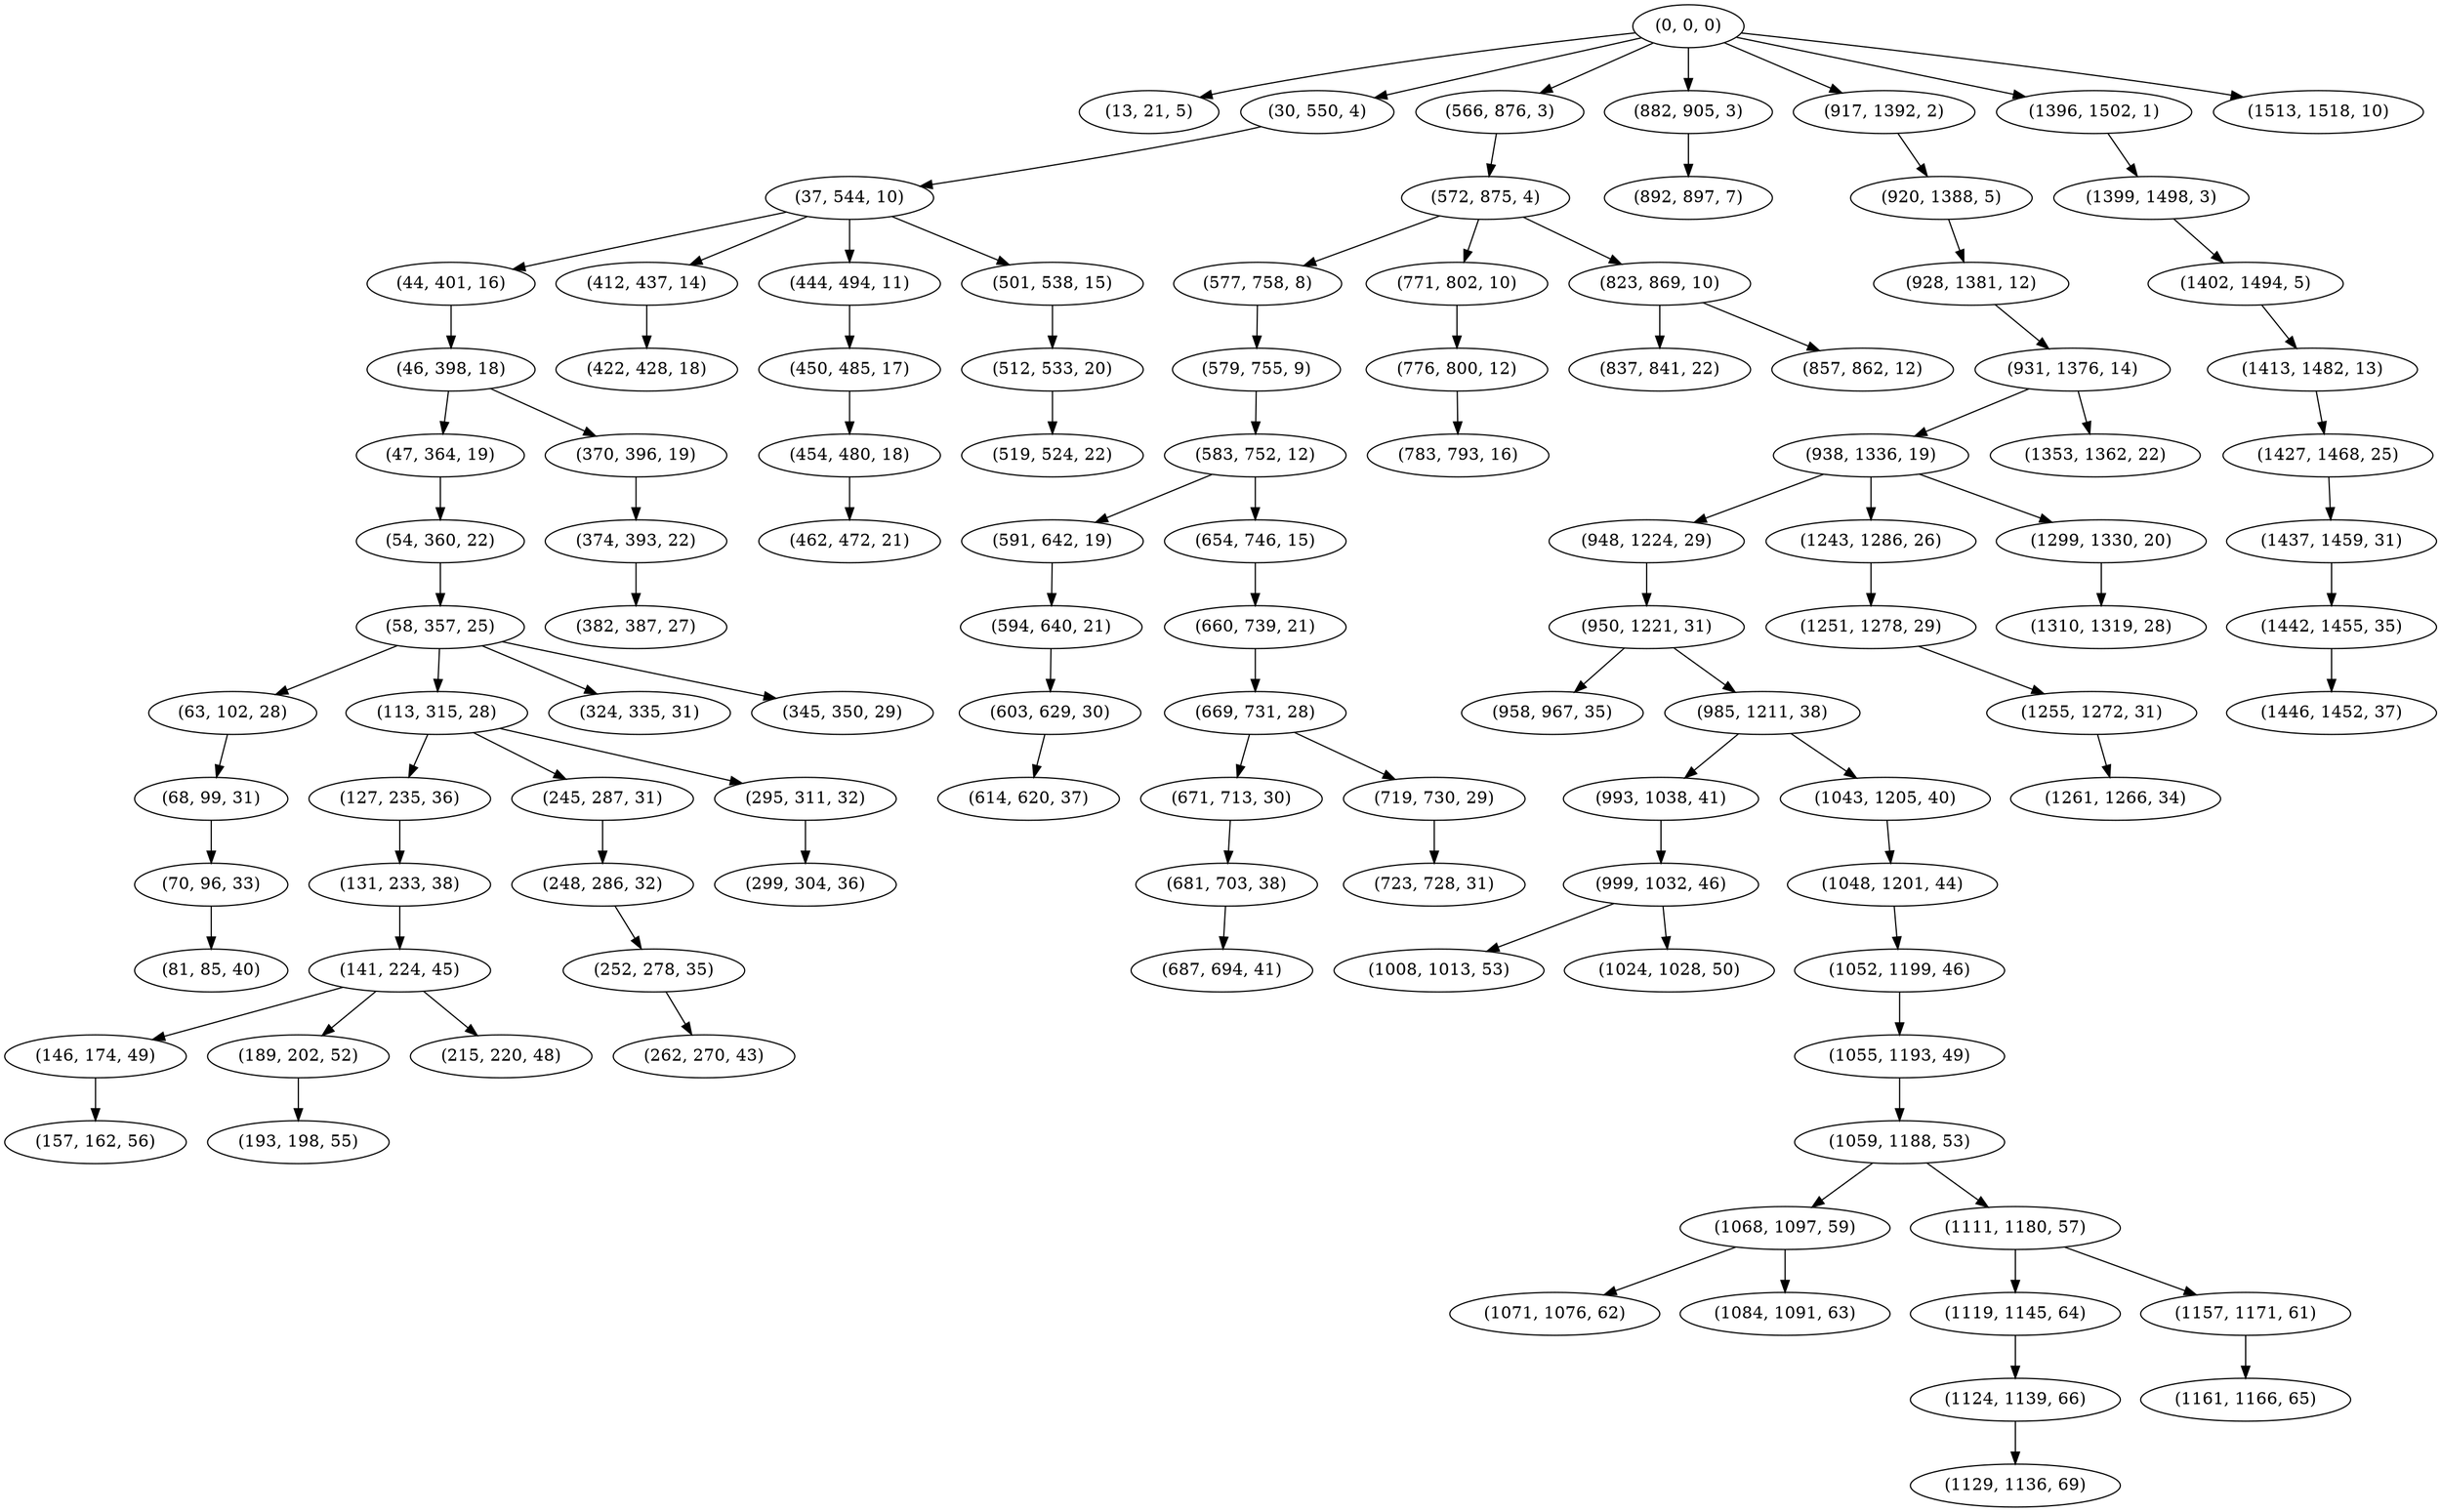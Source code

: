 digraph tree {
    "(0, 0, 0)";
    "(13, 21, 5)";
    "(30, 550, 4)";
    "(37, 544, 10)";
    "(44, 401, 16)";
    "(46, 398, 18)";
    "(47, 364, 19)";
    "(54, 360, 22)";
    "(58, 357, 25)";
    "(63, 102, 28)";
    "(68, 99, 31)";
    "(70, 96, 33)";
    "(81, 85, 40)";
    "(113, 315, 28)";
    "(127, 235, 36)";
    "(131, 233, 38)";
    "(141, 224, 45)";
    "(146, 174, 49)";
    "(157, 162, 56)";
    "(189, 202, 52)";
    "(193, 198, 55)";
    "(215, 220, 48)";
    "(245, 287, 31)";
    "(248, 286, 32)";
    "(252, 278, 35)";
    "(262, 270, 43)";
    "(295, 311, 32)";
    "(299, 304, 36)";
    "(324, 335, 31)";
    "(345, 350, 29)";
    "(370, 396, 19)";
    "(374, 393, 22)";
    "(382, 387, 27)";
    "(412, 437, 14)";
    "(422, 428, 18)";
    "(444, 494, 11)";
    "(450, 485, 17)";
    "(454, 480, 18)";
    "(462, 472, 21)";
    "(501, 538, 15)";
    "(512, 533, 20)";
    "(519, 524, 22)";
    "(566, 876, 3)";
    "(572, 875, 4)";
    "(577, 758, 8)";
    "(579, 755, 9)";
    "(583, 752, 12)";
    "(591, 642, 19)";
    "(594, 640, 21)";
    "(603, 629, 30)";
    "(614, 620, 37)";
    "(654, 746, 15)";
    "(660, 739, 21)";
    "(669, 731, 28)";
    "(671, 713, 30)";
    "(681, 703, 38)";
    "(687, 694, 41)";
    "(719, 730, 29)";
    "(723, 728, 31)";
    "(771, 802, 10)";
    "(776, 800, 12)";
    "(783, 793, 16)";
    "(823, 869, 10)";
    "(837, 841, 22)";
    "(857, 862, 12)";
    "(882, 905, 3)";
    "(892, 897, 7)";
    "(917, 1392, 2)";
    "(920, 1388, 5)";
    "(928, 1381, 12)";
    "(931, 1376, 14)";
    "(938, 1336, 19)";
    "(948, 1224, 29)";
    "(950, 1221, 31)";
    "(958, 967, 35)";
    "(985, 1211, 38)";
    "(993, 1038, 41)";
    "(999, 1032, 46)";
    "(1008, 1013, 53)";
    "(1024, 1028, 50)";
    "(1043, 1205, 40)";
    "(1048, 1201, 44)";
    "(1052, 1199, 46)";
    "(1055, 1193, 49)";
    "(1059, 1188, 53)";
    "(1068, 1097, 59)";
    "(1071, 1076, 62)";
    "(1084, 1091, 63)";
    "(1111, 1180, 57)";
    "(1119, 1145, 64)";
    "(1124, 1139, 66)";
    "(1129, 1136, 69)";
    "(1157, 1171, 61)";
    "(1161, 1166, 65)";
    "(1243, 1286, 26)";
    "(1251, 1278, 29)";
    "(1255, 1272, 31)";
    "(1261, 1266, 34)";
    "(1299, 1330, 20)";
    "(1310, 1319, 28)";
    "(1353, 1362, 22)";
    "(1396, 1502, 1)";
    "(1399, 1498, 3)";
    "(1402, 1494, 5)";
    "(1413, 1482, 13)";
    "(1427, 1468, 25)";
    "(1437, 1459, 31)";
    "(1442, 1455, 35)";
    "(1446, 1452, 37)";
    "(1513, 1518, 10)";
    "(0, 0, 0)" -> "(13, 21, 5)";
    "(0, 0, 0)" -> "(30, 550, 4)";
    "(0, 0, 0)" -> "(566, 876, 3)";
    "(0, 0, 0)" -> "(882, 905, 3)";
    "(0, 0, 0)" -> "(917, 1392, 2)";
    "(0, 0, 0)" -> "(1396, 1502, 1)";
    "(0, 0, 0)" -> "(1513, 1518, 10)";
    "(30, 550, 4)" -> "(37, 544, 10)";
    "(37, 544, 10)" -> "(44, 401, 16)";
    "(37, 544, 10)" -> "(412, 437, 14)";
    "(37, 544, 10)" -> "(444, 494, 11)";
    "(37, 544, 10)" -> "(501, 538, 15)";
    "(44, 401, 16)" -> "(46, 398, 18)";
    "(46, 398, 18)" -> "(47, 364, 19)";
    "(46, 398, 18)" -> "(370, 396, 19)";
    "(47, 364, 19)" -> "(54, 360, 22)";
    "(54, 360, 22)" -> "(58, 357, 25)";
    "(58, 357, 25)" -> "(63, 102, 28)";
    "(58, 357, 25)" -> "(113, 315, 28)";
    "(58, 357, 25)" -> "(324, 335, 31)";
    "(58, 357, 25)" -> "(345, 350, 29)";
    "(63, 102, 28)" -> "(68, 99, 31)";
    "(68, 99, 31)" -> "(70, 96, 33)";
    "(70, 96, 33)" -> "(81, 85, 40)";
    "(113, 315, 28)" -> "(127, 235, 36)";
    "(113, 315, 28)" -> "(245, 287, 31)";
    "(113, 315, 28)" -> "(295, 311, 32)";
    "(127, 235, 36)" -> "(131, 233, 38)";
    "(131, 233, 38)" -> "(141, 224, 45)";
    "(141, 224, 45)" -> "(146, 174, 49)";
    "(141, 224, 45)" -> "(189, 202, 52)";
    "(141, 224, 45)" -> "(215, 220, 48)";
    "(146, 174, 49)" -> "(157, 162, 56)";
    "(189, 202, 52)" -> "(193, 198, 55)";
    "(245, 287, 31)" -> "(248, 286, 32)";
    "(248, 286, 32)" -> "(252, 278, 35)";
    "(252, 278, 35)" -> "(262, 270, 43)";
    "(295, 311, 32)" -> "(299, 304, 36)";
    "(370, 396, 19)" -> "(374, 393, 22)";
    "(374, 393, 22)" -> "(382, 387, 27)";
    "(412, 437, 14)" -> "(422, 428, 18)";
    "(444, 494, 11)" -> "(450, 485, 17)";
    "(450, 485, 17)" -> "(454, 480, 18)";
    "(454, 480, 18)" -> "(462, 472, 21)";
    "(501, 538, 15)" -> "(512, 533, 20)";
    "(512, 533, 20)" -> "(519, 524, 22)";
    "(566, 876, 3)" -> "(572, 875, 4)";
    "(572, 875, 4)" -> "(577, 758, 8)";
    "(572, 875, 4)" -> "(771, 802, 10)";
    "(572, 875, 4)" -> "(823, 869, 10)";
    "(577, 758, 8)" -> "(579, 755, 9)";
    "(579, 755, 9)" -> "(583, 752, 12)";
    "(583, 752, 12)" -> "(591, 642, 19)";
    "(583, 752, 12)" -> "(654, 746, 15)";
    "(591, 642, 19)" -> "(594, 640, 21)";
    "(594, 640, 21)" -> "(603, 629, 30)";
    "(603, 629, 30)" -> "(614, 620, 37)";
    "(654, 746, 15)" -> "(660, 739, 21)";
    "(660, 739, 21)" -> "(669, 731, 28)";
    "(669, 731, 28)" -> "(671, 713, 30)";
    "(669, 731, 28)" -> "(719, 730, 29)";
    "(671, 713, 30)" -> "(681, 703, 38)";
    "(681, 703, 38)" -> "(687, 694, 41)";
    "(719, 730, 29)" -> "(723, 728, 31)";
    "(771, 802, 10)" -> "(776, 800, 12)";
    "(776, 800, 12)" -> "(783, 793, 16)";
    "(823, 869, 10)" -> "(837, 841, 22)";
    "(823, 869, 10)" -> "(857, 862, 12)";
    "(882, 905, 3)" -> "(892, 897, 7)";
    "(917, 1392, 2)" -> "(920, 1388, 5)";
    "(920, 1388, 5)" -> "(928, 1381, 12)";
    "(928, 1381, 12)" -> "(931, 1376, 14)";
    "(931, 1376, 14)" -> "(938, 1336, 19)";
    "(931, 1376, 14)" -> "(1353, 1362, 22)";
    "(938, 1336, 19)" -> "(948, 1224, 29)";
    "(938, 1336, 19)" -> "(1243, 1286, 26)";
    "(938, 1336, 19)" -> "(1299, 1330, 20)";
    "(948, 1224, 29)" -> "(950, 1221, 31)";
    "(950, 1221, 31)" -> "(958, 967, 35)";
    "(950, 1221, 31)" -> "(985, 1211, 38)";
    "(985, 1211, 38)" -> "(993, 1038, 41)";
    "(985, 1211, 38)" -> "(1043, 1205, 40)";
    "(993, 1038, 41)" -> "(999, 1032, 46)";
    "(999, 1032, 46)" -> "(1008, 1013, 53)";
    "(999, 1032, 46)" -> "(1024, 1028, 50)";
    "(1043, 1205, 40)" -> "(1048, 1201, 44)";
    "(1048, 1201, 44)" -> "(1052, 1199, 46)";
    "(1052, 1199, 46)" -> "(1055, 1193, 49)";
    "(1055, 1193, 49)" -> "(1059, 1188, 53)";
    "(1059, 1188, 53)" -> "(1068, 1097, 59)";
    "(1059, 1188, 53)" -> "(1111, 1180, 57)";
    "(1068, 1097, 59)" -> "(1071, 1076, 62)";
    "(1068, 1097, 59)" -> "(1084, 1091, 63)";
    "(1111, 1180, 57)" -> "(1119, 1145, 64)";
    "(1111, 1180, 57)" -> "(1157, 1171, 61)";
    "(1119, 1145, 64)" -> "(1124, 1139, 66)";
    "(1124, 1139, 66)" -> "(1129, 1136, 69)";
    "(1157, 1171, 61)" -> "(1161, 1166, 65)";
    "(1243, 1286, 26)" -> "(1251, 1278, 29)";
    "(1251, 1278, 29)" -> "(1255, 1272, 31)";
    "(1255, 1272, 31)" -> "(1261, 1266, 34)";
    "(1299, 1330, 20)" -> "(1310, 1319, 28)";
    "(1396, 1502, 1)" -> "(1399, 1498, 3)";
    "(1399, 1498, 3)" -> "(1402, 1494, 5)";
    "(1402, 1494, 5)" -> "(1413, 1482, 13)";
    "(1413, 1482, 13)" -> "(1427, 1468, 25)";
    "(1427, 1468, 25)" -> "(1437, 1459, 31)";
    "(1437, 1459, 31)" -> "(1442, 1455, 35)";
    "(1442, 1455, 35)" -> "(1446, 1452, 37)";
}
